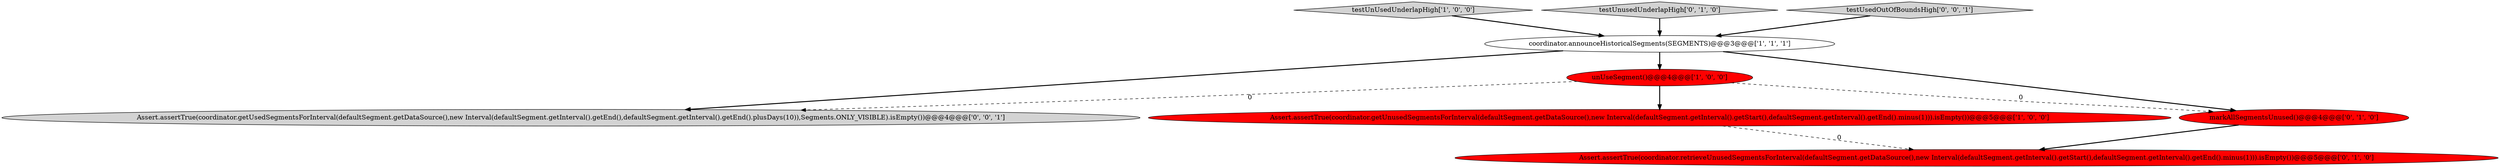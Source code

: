 digraph {
2 [style = filled, label = "testUnUsedUnderlapHigh['1', '0', '0']", fillcolor = lightgray, shape = diamond image = "AAA0AAABBB1BBB"];
0 [style = filled, label = "coordinator.announceHistoricalSegments(SEGMENTS)@@@3@@@['1', '1', '1']", fillcolor = white, shape = ellipse image = "AAA0AAABBB1BBB"];
3 [style = filled, label = "unUseSegment()@@@4@@@['1', '0', '0']", fillcolor = red, shape = ellipse image = "AAA1AAABBB1BBB"];
6 [style = filled, label = "testUnusedUnderlapHigh['0', '1', '0']", fillcolor = lightgray, shape = diamond image = "AAA0AAABBB2BBB"];
8 [style = filled, label = "testUsedOutOfBoundsHigh['0', '0', '1']", fillcolor = lightgray, shape = diamond image = "AAA0AAABBB3BBB"];
7 [style = filled, label = "Assert.assertTrue(coordinator.getUsedSegmentsForInterval(defaultSegment.getDataSource(),new Interval(defaultSegment.getInterval().getEnd(),defaultSegment.getInterval().getEnd().plusDays(10)),Segments.ONLY_VISIBLE).isEmpty())@@@4@@@['0', '0', '1']", fillcolor = lightgray, shape = ellipse image = "AAA0AAABBB3BBB"];
4 [style = filled, label = "markAllSegmentsUnused()@@@4@@@['0', '1', '0']", fillcolor = red, shape = ellipse image = "AAA1AAABBB2BBB"];
1 [style = filled, label = "Assert.assertTrue(coordinator.getUnusedSegmentsForInterval(defaultSegment.getDataSource(),new Interval(defaultSegment.getInterval().getStart(),defaultSegment.getInterval().getEnd().minus(1))).isEmpty())@@@5@@@['1', '0', '0']", fillcolor = red, shape = ellipse image = "AAA1AAABBB1BBB"];
5 [style = filled, label = "Assert.assertTrue(coordinator.retrieveUnusedSegmentsForInterval(defaultSegment.getDataSource(),new Interval(defaultSegment.getInterval().getStart(),defaultSegment.getInterval().getEnd().minus(1))).isEmpty())@@@5@@@['0', '1', '0']", fillcolor = red, shape = ellipse image = "AAA1AAABBB2BBB"];
8->0 [style = bold, label=""];
0->3 [style = bold, label=""];
2->0 [style = bold, label=""];
6->0 [style = bold, label=""];
1->5 [style = dashed, label="0"];
3->1 [style = bold, label=""];
3->4 [style = dashed, label="0"];
0->4 [style = bold, label=""];
3->7 [style = dashed, label="0"];
4->5 [style = bold, label=""];
0->7 [style = bold, label=""];
}

